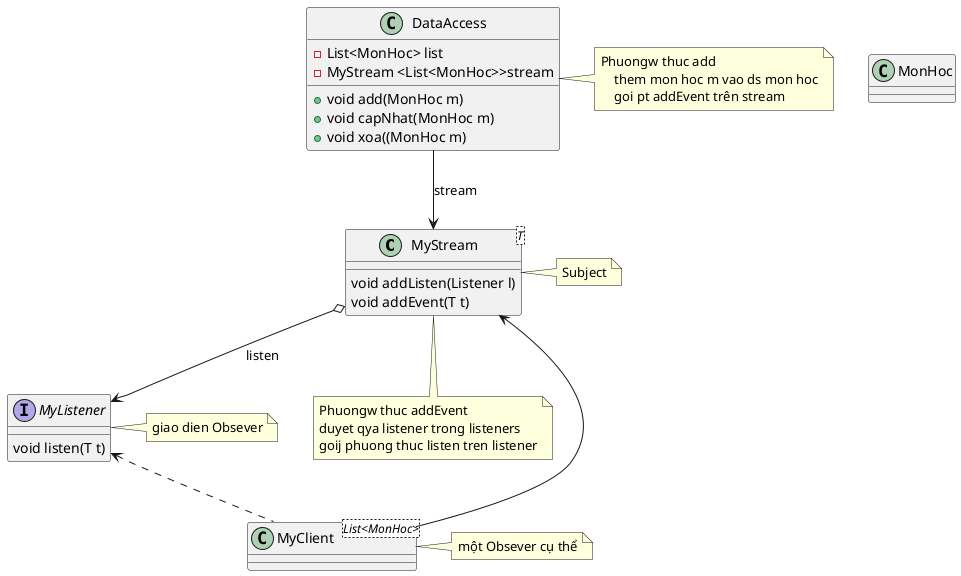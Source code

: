 @startuml
'https://plantuml.com/class-diagram

class MyStream<T>{
    void addListen(Listener l)
    void addEvent(T t)
}

interface MyListener{
    void listen(T t)

}
class MyClient<List<MonHoc>>
class MonHoc
class DataAccess{
    -List<MonHoc> list
    -MyStream <List<MonHoc>>stream
    +void add(MonHoc m)
    +void capNhat(MonHoc m)
    +void xoa((MonHoc m)
}
MyListener<..MyClient
MyClient-->MyStream
DataAccess-->MyStream:stream
note bottom of MyStream
    Phuongw thuc addEvent
    duyet qya listener trong listeners
    goij phuong thuc listen tren listener
end note
note right of DataAccess
    Phuongw thuc add
        them mon hoc m vao ds mon hoc
        goi pt addEvent trên stream
end note
note right of MyStream
    Subject
end note
note right of MyListener
    giao dien Obsever
end note
note right of MyClient
    một Obsever cụ thể
end note
MyStream o-->MyListener:listen
@enduml